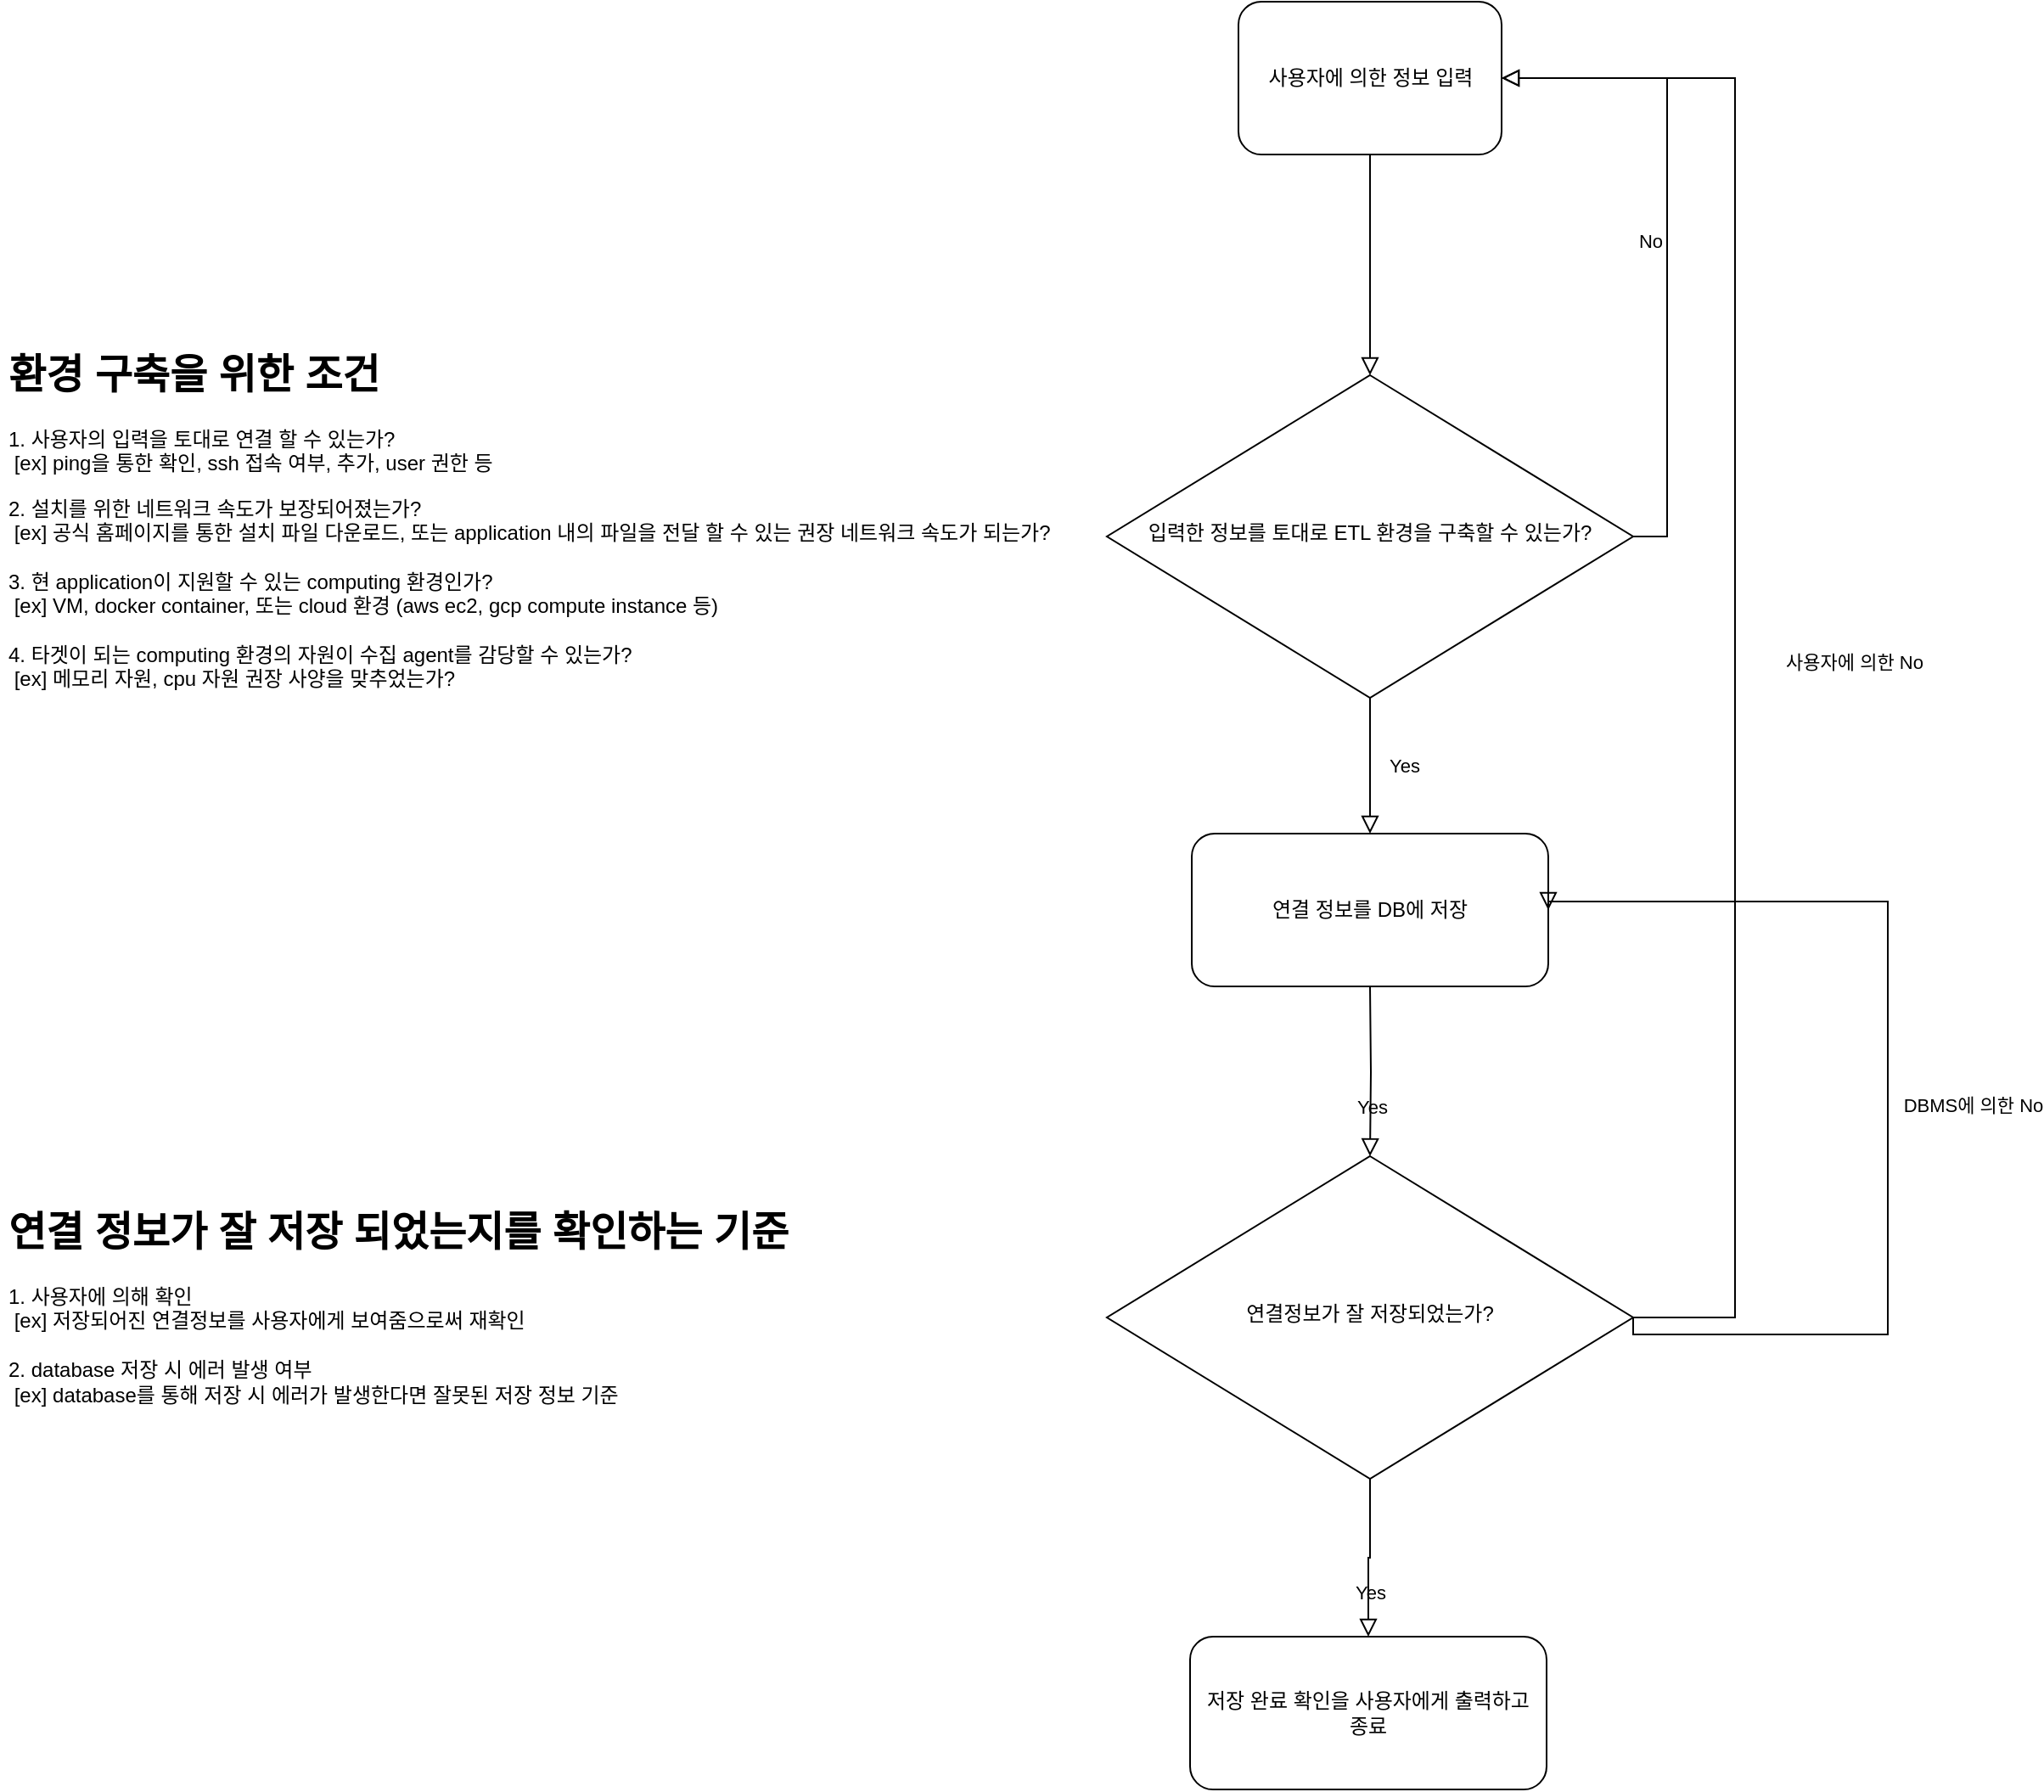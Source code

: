 <mxfile version="21.1.4" type="device">
  <diagram id="C5RBs43oDa-KdzZeNtuy" name="Page-1">
    <mxGraphModel dx="2190" dy="1946" grid="1" gridSize="10" guides="1" tooltips="1" connect="1" arrows="1" fold="1" page="1" pageScale="1" pageWidth="827" pageHeight="1169" math="0" shadow="0">
      <root>
        <mxCell id="WIyWlLk6GJQsqaUBKTNV-0" />
        <mxCell id="WIyWlLk6GJQsqaUBKTNV-1" parent="WIyWlLk6GJQsqaUBKTNV-0" />
        <mxCell id="WIyWlLk6GJQsqaUBKTNV-2" value="" style="rounded=0;html=1;jettySize=auto;orthogonalLoop=1;fontSize=11;endArrow=block;endFill=0;endSize=8;strokeWidth=1;shadow=0;labelBackgroundColor=none;edgeStyle=orthogonalEdgeStyle;" parent="WIyWlLk6GJQsqaUBKTNV-1" source="WIyWlLk6GJQsqaUBKTNV-3" target="WIyWlLk6GJQsqaUBKTNV-6" edge="1">
          <mxGeometry relative="1" as="geometry" />
        </mxCell>
        <mxCell id="WIyWlLk6GJQsqaUBKTNV-3" value="사용자에 의한 정보 입력" style="rounded=1;whiteSpace=wrap;html=1;fontSize=12;glass=0;strokeWidth=1;shadow=0;" parent="WIyWlLk6GJQsqaUBKTNV-1" vertex="1">
          <mxGeometry x="137.5" y="-120" width="155" height="90" as="geometry" />
        </mxCell>
        <mxCell id="WIyWlLk6GJQsqaUBKTNV-4" value="Yes" style="rounded=0;html=1;jettySize=auto;orthogonalLoop=1;fontSize=11;endArrow=block;endFill=0;endSize=8;strokeWidth=1;shadow=0;labelBackgroundColor=none;edgeStyle=orthogonalEdgeStyle;entryX=0.5;entryY=0;entryDx=0;entryDy=0;" parent="WIyWlLk6GJQsqaUBKTNV-1" source="WIyWlLk6GJQsqaUBKTNV-6" target="vg4RQz4-aD2GBLrpC-8c-4" edge="1">
          <mxGeometry y="20" relative="1" as="geometry">
            <mxPoint as="offset" />
            <mxPoint x="215" y="350" as="targetPoint" />
          </mxGeometry>
        </mxCell>
        <mxCell id="WIyWlLk6GJQsqaUBKTNV-5" value="No" style="edgeStyle=orthogonalEdgeStyle;rounded=0;html=1;jettySize=auto;orthogonalLoop=1;fontSize=11;endArrow=block;endFill=0;endSize=8;strokeWidth=1;shadow=0;labelBackgroundColor=none;entryX=1;entryY=0.5;entryDx=0;entryDy=0;exitX=1;exitY=0.5;exitDx=0;exitDy=0;" parent="WIyWlLk6GJQsqaUBKTNV-1" source="WIyWlLk6GJQsqaUBKTNV-6" target="WIyWlLk6GJQsqaUBKTNV-3" edge="1">
          <mxGeometry y="10" relative="1" as="geometry">
            <mxPoint as="offset" />
          </mxGeometry>
        </mxCell>
        <mxCell id="WIyWlLk6GJQsqaUBKTNV-6" value="입력한 정보를 토대로 ETL 환경을 구축할 수 있는가?" style="rhombus;whiteSpace=wrap;html=1;shadow=0;fontFamily=Helvetica;fontSize=12;align=center;strokeWidth=1;spacing=6;spacingTop=-4;" parent="WIyWlLk6GJQsqaUBKTNV-1" vertex="1">
          <mxGeometry x="60" y="100" width="310" height="190" as="geometry" />
        </mxCell>
        <mxCell id="vg4RQz4-aD2GBLrpC-8c-3" value="&lt;h1&gt;환경 구축을 위한 조건&lt;/h1&gt;&lt;p&gt;1. 사용자의 입력을 토대로 연결 할 수 있는가?&amp;nbsp;&lt;br&gt;&lt;span style=&quot;white-space: pre;&quot;&gt;	&lt;/span&gt;[ex] ping을 통한 확인, ssh 접속 여부, 추가, user 권한 등&lt;br&gt;&lt;/p&gt;&lt;p&gt;2. 설치를 위한 네트워크 속도가 보장되어졌는가?&lt;br&gt;&lt;span style=&quot;white-space: pre;&quot;&gt;	&lt;/span&gt;[ex] 공식 홈페이지를 통한 설치 파일 다운로드, 또는 application 내의 파일을 전달 할 수 있는 권장 네트워크 속도가 되는가?&lt;br&gt;&lt;span style=&quot;background-color: initial;&quot;&gt;&lt;br&gt;3. 현 application이 지원할 수 있는 computing 환경인가?&lt;br&gt;&lt;/span&gt;&lt;span style=&quot;white-space: pre;&quot;&gt;	&lt;/span&gt;[ex] VM, docker container, 또는 cloud 환경 (aws ec2, gcp compute instance 등)&lt;br&gt;&lt;br&gt;4. 타겟이 되는 computing 환경의 자원이 수집 agent를 감당할 수 있는가?&lt;br&gt;&lt;span style=&quot;white-space: pre;&quot;&gt;	&lt;/span&gt;[ex] 메모리 자원, cpu 자원 권장 사양을 맞추었는가?&lt;br&gt;&lt;/p&gt;&lt;p&gt;&lt;br&gt;&lt;/p&gt;" style="text;html=1;strokeColor=none;fillColor=none;spacing=5;spacingTop=-20;whiteSpace=wrap;overflow=hidden;rounded=0;" vertex="1" parent="WIyWlLk6GJQsqaUBKTNV-1">
          <mxGeometry x="-592" y="80" width="642" height="240" as="geometry" />
        </mxCell>
        <mxCell id="vg4RQz4-aD2GBLrpC-8c-4" value="연결 정보를 DB에 저장" style="rounded=1;whiteSpace=wrap;html=1;fontSize=12;glass=0;strokeWidth=1;shadow=0;" vertex="1" parent="WIyWlLk6GJQsqaUBKTNV-1">
          <mxGeometry x="110" y="370" width="210" height="90" as="geometry" />
        </mxCell>
        <mxCell id="vg4RQz4-aD2GBLrpC-8c-5" value="연결정보가 잘 저장되었는가?" style="rhombus;whiteSpace=wrap;html=1;shadow=0;fontFamily=Helvetica;fontSize=12;align=center;strokeWidth=1;spacing=6;spacingTop=-4;" vertex="1" parent="WIyWlLk6GJQsqaUBKTNV-1">
          <mxGeometry x="60" y="560" width="310" height="190" as="geometry" />
        </mxCell>
        <mxCell id="vg4RQz4-aD2GBLrpC-8c-6" value="Yes" style="rounded=0;html=1;jettySize=auto;orthogonalLoop=1;fontSize=11;endArrow=block;endFill=0;endSize=8;strokeWidth=1;shadow=0;labelBackgroundColor=none;edgeStyle=orthogonalEdgeStyle;" edge="1" parent="WIyWlLk6GJQsqaUBKTNV-1" target="vg4RQz4-aD2GBLrpC-8c-5">
          <mxGeometry y="20" relative="1" as="geometry">
            <mxPoint as="offset" />
            <mxPoint x="215" y="460" as="sourcePoint" />
            <mxPoint x="225" y="380" as="targetPoint" />
          </mxGeometry>
        </mxCell>
        <mxCell id="vg4RQz4-aD2GBLrpC-8c-7" value="사용자에 의한 No" style="edgeStyle=orthogonalEdgeStyle;rounded=0;html=1;jettySize=auto;orthogonalLoop=1;fontSize=11;endArrow=block;endFill=0;endSize=8;strokeWidth=1;shadow=0;labelBackgroundColor=none;entryX=1;entryY=0.5;entryDx=0;entryDy=0;exitX=1;exitY=0.5;exitDx=0;exitDy=0;" edge="1" parent="WIyWlLk6GJQsqaUBKTNV-1" source="vg4RQz4-aD2GBLrpC-8c-5" target="WIyWlLk6GJQsqaUBKTNV-3">
          <mxGeometry x="-0.04" y="-70" relative="1" as="geometry">
            <mxPoint y="-1" as="offset" />
            <mxPoint x="380" y="205" as="sourcePoint" />
            <mxPoint x="303" y="-65" as="targetPoint" />
            <Array as="points">
              <mxPoint x="430" y="655" />
              <mxPoint x="430" y="-75" />
            </Array>
          </mxGeometry>
        </mxCell>
        <mxCell id="vg4RQz4-aD2GBLrpC-8c-8" value="&lt;h1&gt;연결 정보가 잘 저장 되었는지를 확인하는 기준&lt;/h1&gt;&lt;div&gt;1. 사용자에 의해 확인&amp;nbsp;&lt;/div&gt;&lt;div&gt;&lt;span style=&quot;white-space: pre;&quot;&gt;	&lt;/span&gt;[ex] 저장되어진 연결정보를 사용자에게 보여줌으로써 재확인&lt;br&gt;&lt;/div&gt;&lt;div&gt;&lt;br&gt;&lt;/div&gt;&lt;div&gt;2. database 저장 시 에러 발생 여부&lt;br&gt;&lt;span style=&quot;white-space: pre;&quot;&gt;	&lt;/span&gt;[ex] database를 통해 저장 시 에러가 발생한다면 잘못된 저장 정보 기준&lt;br&gt;&lt;br&gt;&lt;br&gt;&lt;/div&gt;" style="text;html=1;strokeColor=none;fillColor=none;spacing=5;spacingTop=-20;whiteSpace=wrap;overflow=hidden;rounded=0;" vertex="1" parent="WIyWlLk6GJQsqaUBKTNV-1">
          <mxGeometry x="-592" y="585" width="520" height="160" as="geometry" />
        </mxCell>
        <mxCell id="vg4RQz4-aD2GBLrpC-8c-9" value="DBMS에 의한 No" style="edgeStyle=orthogonalEdgeStyle;rounded=0;html=1;jettySize=auto;orthogonalLoop=1;fontSize=11;endArrow=block;endFill=0;endSize=8;strokeWidth=1;shadow=0;labelBackgroundColor=none;entryX=1;entryY=0.5;entryDx=0;entryDy=0;exitX=1;exitY=0.5;exitDx=0;exitDy=0;" edge="1" parent="WIyWlLk6GJQsqaUBKTNV-1" source="vg4RQz4-aD2GBLrpC-8c-5" target="vg4RQz4-aD2GBLrpC-8c-4">
          <mxGeometry x="-0.048" y="-50" relative="1" as="geometry">
            <mxPoint as="offset" />
            <mxPoint x="380" y="665" as="sourcePoint" />
            <mxPoint x="303" y="-65" as="targetPoint" />
            <Array as="points">
              <mxPoint x="370" y="665" />
              <mxPoint x="520" y="665" />
              <mxPoint x="520" y="410" />
              <mxPoint x="320" y="410" />
            </Array>
          </mxGeometry>
        </mxCell>
        <mxCell id="vg4RQz4-aD2GBLrpC-8c-10" value="저장 완료 확인을 사용자에게 출력하고&lt;br&gt;종료" style="rounded=1;whiteSpace=wrap;html=1;fontSize=12;glass=0;strokeWidth=1;shadow=0;" vertex="1" parent="WIyWlLk6GJQsqaUBKTNV-1">
          <mxGeometry x="109" y="843" width="210" height="90" as="geometry" />
        </mxCell>
        <mxCell id="vg4RQz4-aD2GBLrpC-8c-12" value="Yes" style="rounded=0;html=1;jettySize=auto;orthogonalLoop=1;fontSize=11;endArrow=block;endFill=0;endSize=8;strokeWidth=1;shadow=0;labelBackgroundColor=none;edgeStyle=orthogonalEdgeStyle;exitX=0.5;exitY=1;exitDx=0;exitDy=0;" edge="1" parent="WIyWlLk6GJQsqaUBKTNV-1" source="vg4RQz4-aD2GBLrpC-8c-5" target="vg4RQz4-aD2GBLrpC-8c-10">
          <mxGeometry y="20" relative="1" as="geometry">
            <mxPoint as="offset" />
            <mxPoint x="225" y="470" as="sourcePoint" />
            <mxPoint x="220" y="830" as="targetPoint" />
          </mxGeometry>
        </mxCell>
      </root>
    </mxGraphModel>
  </diagram>
</mxfile>

